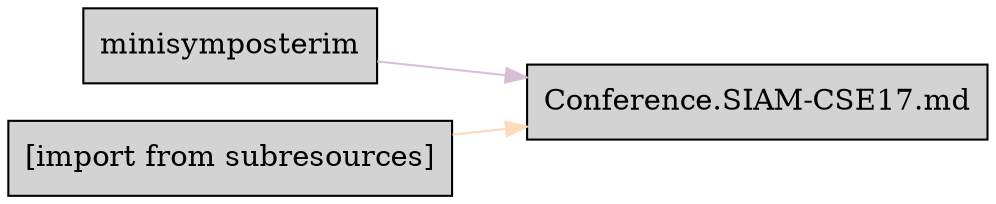 digraph bettersoftware {
            rankdir = LR;
            ratio = fill;
            node [style=filled];
            node [shape = box];
"minisymposterim" ->  "Conference.SIAM-CSE17.md" [colorscheme="svg" color="thistle"];
"[import from subresources]" ->  "Conference.SIAM-CSE17.md" [colorscheme="svg" color="peachpuff"];
}